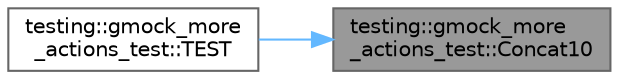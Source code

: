 digraph "testing::gmock_more_actions_test::Concat10"
{
 // LATEX_PDF_SIZE
  bgcolor="transparent";
  edge [fontname=Helvetica,fontsize=10,labelfontname=Helvetica,labelfontsize=10];
  node [fontname=Helvetica,fontsize=10,shape=box,height=0.2,width=0.4];
  rankdir="RL";
  Node1 [id="Node000001",label="testing::gmock_more\l_actions_test::Concat10",height=0.2,width=0.4,color="gray40", fillcolor="grey60", style="filled", fontcolor="black",tooltip=" "];
  Node1 -> Node2 [id="edge1_Node000001_Node000002",dir="back",color="steelblue1",style="solid",tooltip=" "];
  Node2 [id="Node000002",label="testing::gmock_more\l_actions_test::TEST",height=0.2,width=0.4,color="grey40", fillcolor="white", style="filled",URL="$namespacetesting_1_1gmock__more__actions__test.html#a8939ea1ccb0d8787c926c92441b27f6c",tooltip=" "];
}
